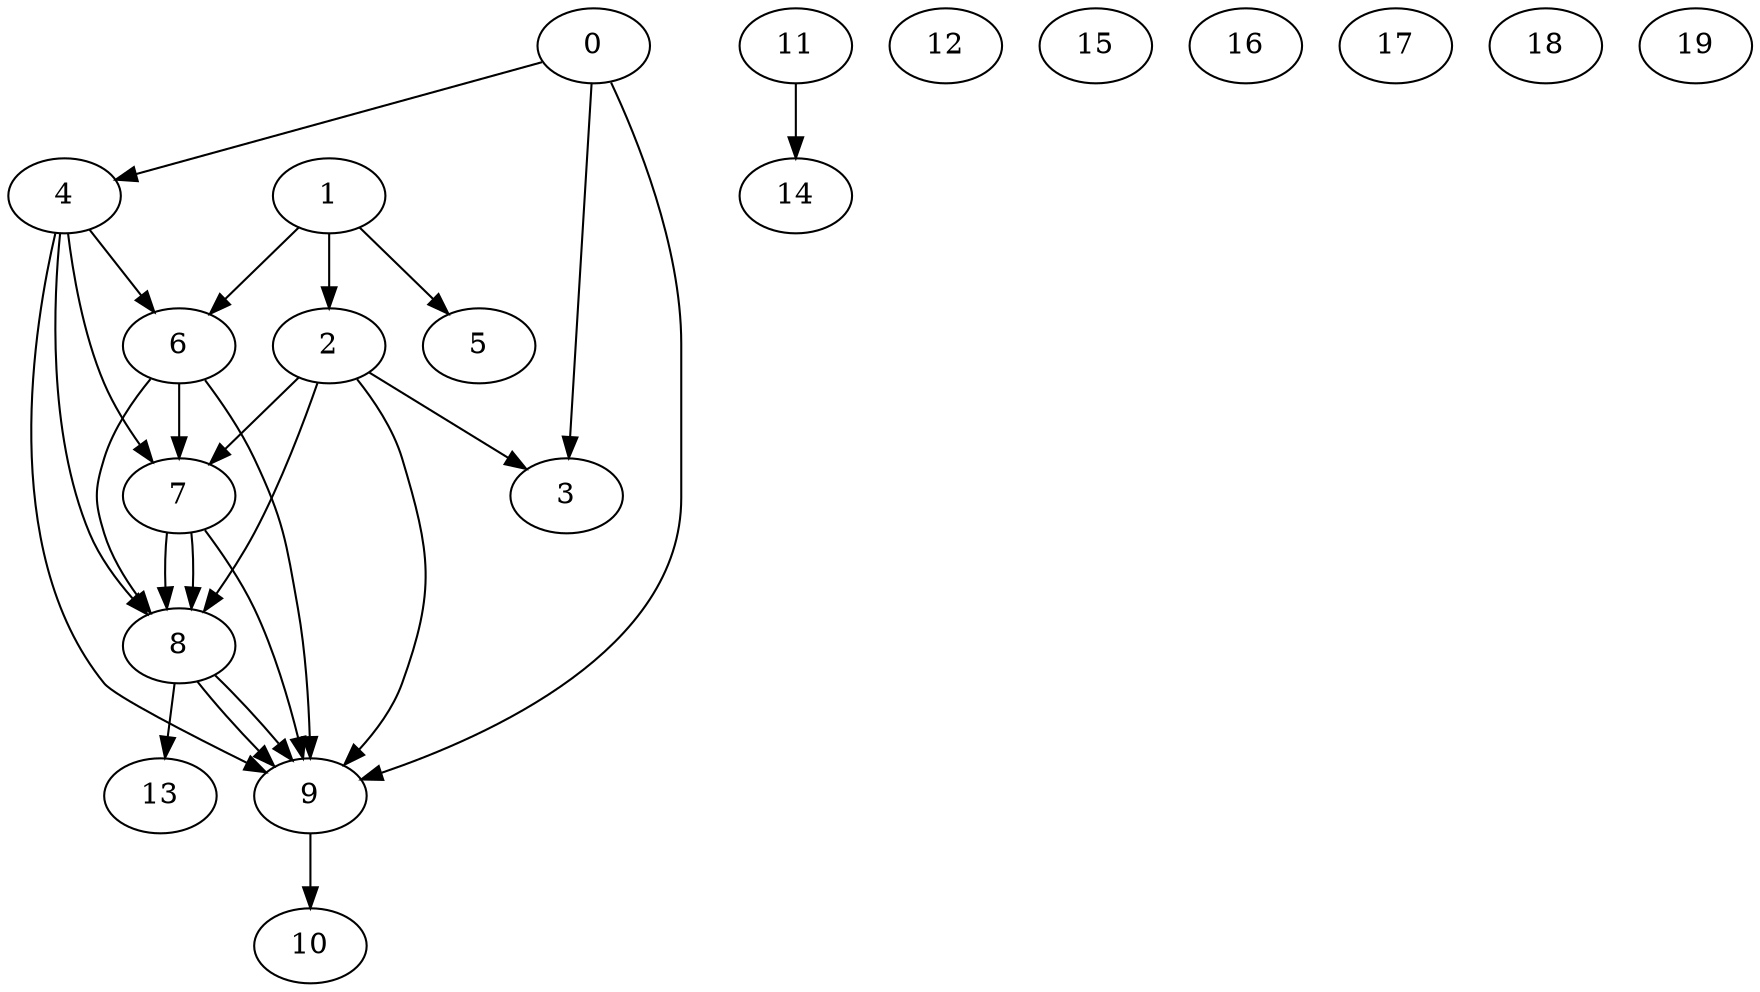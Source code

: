 digraph "Random_Nodes_10_Density_1.90_CCR_10.00_WeightType_Random" {
	graph [CCR=10.0,
		Density=1.9,
		"No of edges"=19,
		"No of nodes"=10,
		"Node concurrency"=-1,
		"Total sequential time"=63
	];
	0	 [Weight=6];
	3	 [Weight=10];
	0 -> 3	 [Weight=34];
	4	 [Weight=3];
	0 -> 4	 [Weight=24];
	9	 [Weight=8];
	0 -> 9	 [Weight=44];
	1	 [Weight=5];
	2	 [Weight=5];
	1 -> 2	 [Weight=48];
	5	 [Weight=7];
	1 -> 5	 [Weight=19];
	6	 [Weight=8];
	1 -> 6	 [Weight=39];
	2 -> 3	 [Weight=10];
	7	 [Weight=3];
	2 -> 7	 [Weight=48];
	8	 [Weight=8];
	2 -> 8	 [Weight=48];
	4 -> 6	 [Weight=10];
	4 -> 7	 [Weight=48];
	4 -> 8	 [Weight=48];
	4 -> 9	 [Weight=39];
	6 -> 7	 [Weight=15];
	6 -> 8	 [Weight=39];
	6 -> 9	 [Weight=29];
	7 -> 8	 [Weight=15];
	7 -> 9	 [Weight=34];
	8 -> 9	 [Weight=39];
	10	 [Weight=10];
	11	 [Weight=6];
	12	 [Weight=9];
	13	 [Weight=1];
	14	 [Weight=11];
	9 -> 10	 [Weight=48];
	11 -> 14	 [Weight=39];
	8 -> 13	 [Weight=15];
	8 -> 9	 [Weight=39];
	2 -> 9	 [Weight=29];
	7 -> 8	 [Weight=15];
	15	 [Weight=10];
	16	 [Weight=6];
	17	 [Weight=10];
	18	 [Weight=10];
	19	 [Weight=6];
}
